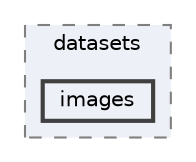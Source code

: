 digraph "/home/jam/Research/IRES-2025/dev/src/llm-scripts/testing/hypothesis-testing/hyp-env/lib/python3.12/site-packages/sklearn/datasets/images"
{
 // LATEX_PDF_SIZE
  bgcolor="transparent";
  edge [fontname=Helvetica,fontsize=10,labelfontname=Helvetica,labelfontsize=10];
  node [fontname=Helvetica,fontsize=10,shape=box,height=0.2,width=0.4];
  compound=true
  subgraph clusterdir_2dac94b24eb5be381c7300be5d6ec5dc {
    graph [ bgcolor="#edf0f7", pencolor="grey50", label="datasets", fontname=Helvetica,fontsize=10 style="filled,dashed", URL="dir_2dac94b24eb5be381c7300be5d6ec5dc.html",tooltip=""]
  dir_360f5653c579cb04d9656bc7fd290a0b [label="images", fillcolor="#edf0f7", color="grey25", style="filled,bold", URL="dir_360f5653c579cb04d9656bc7fd290a0b.html",tooltip=""];
  }
}
